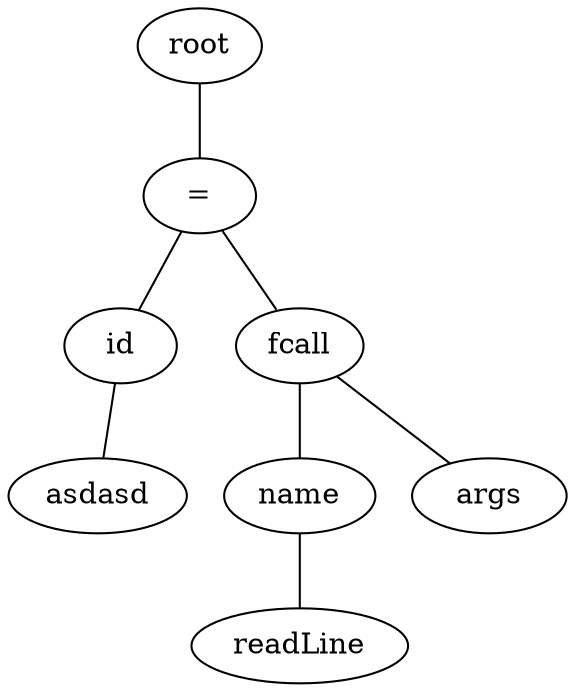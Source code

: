 graph graphname {
root;
assign0[label = "="];
root--assign0;
expr0[label = "id"];
assign0--expr0;
expr1[label = "asdasd"];
expr0--expr1;
expr2[label = "fcall"];
assign0--expr2;
expr2name[label = "name"];
expr3[label = "readLine"];
expr2name--expr3;
expr2--expr2name;
expr2args[label = " args "];
expr2 -- expr2args;
}
